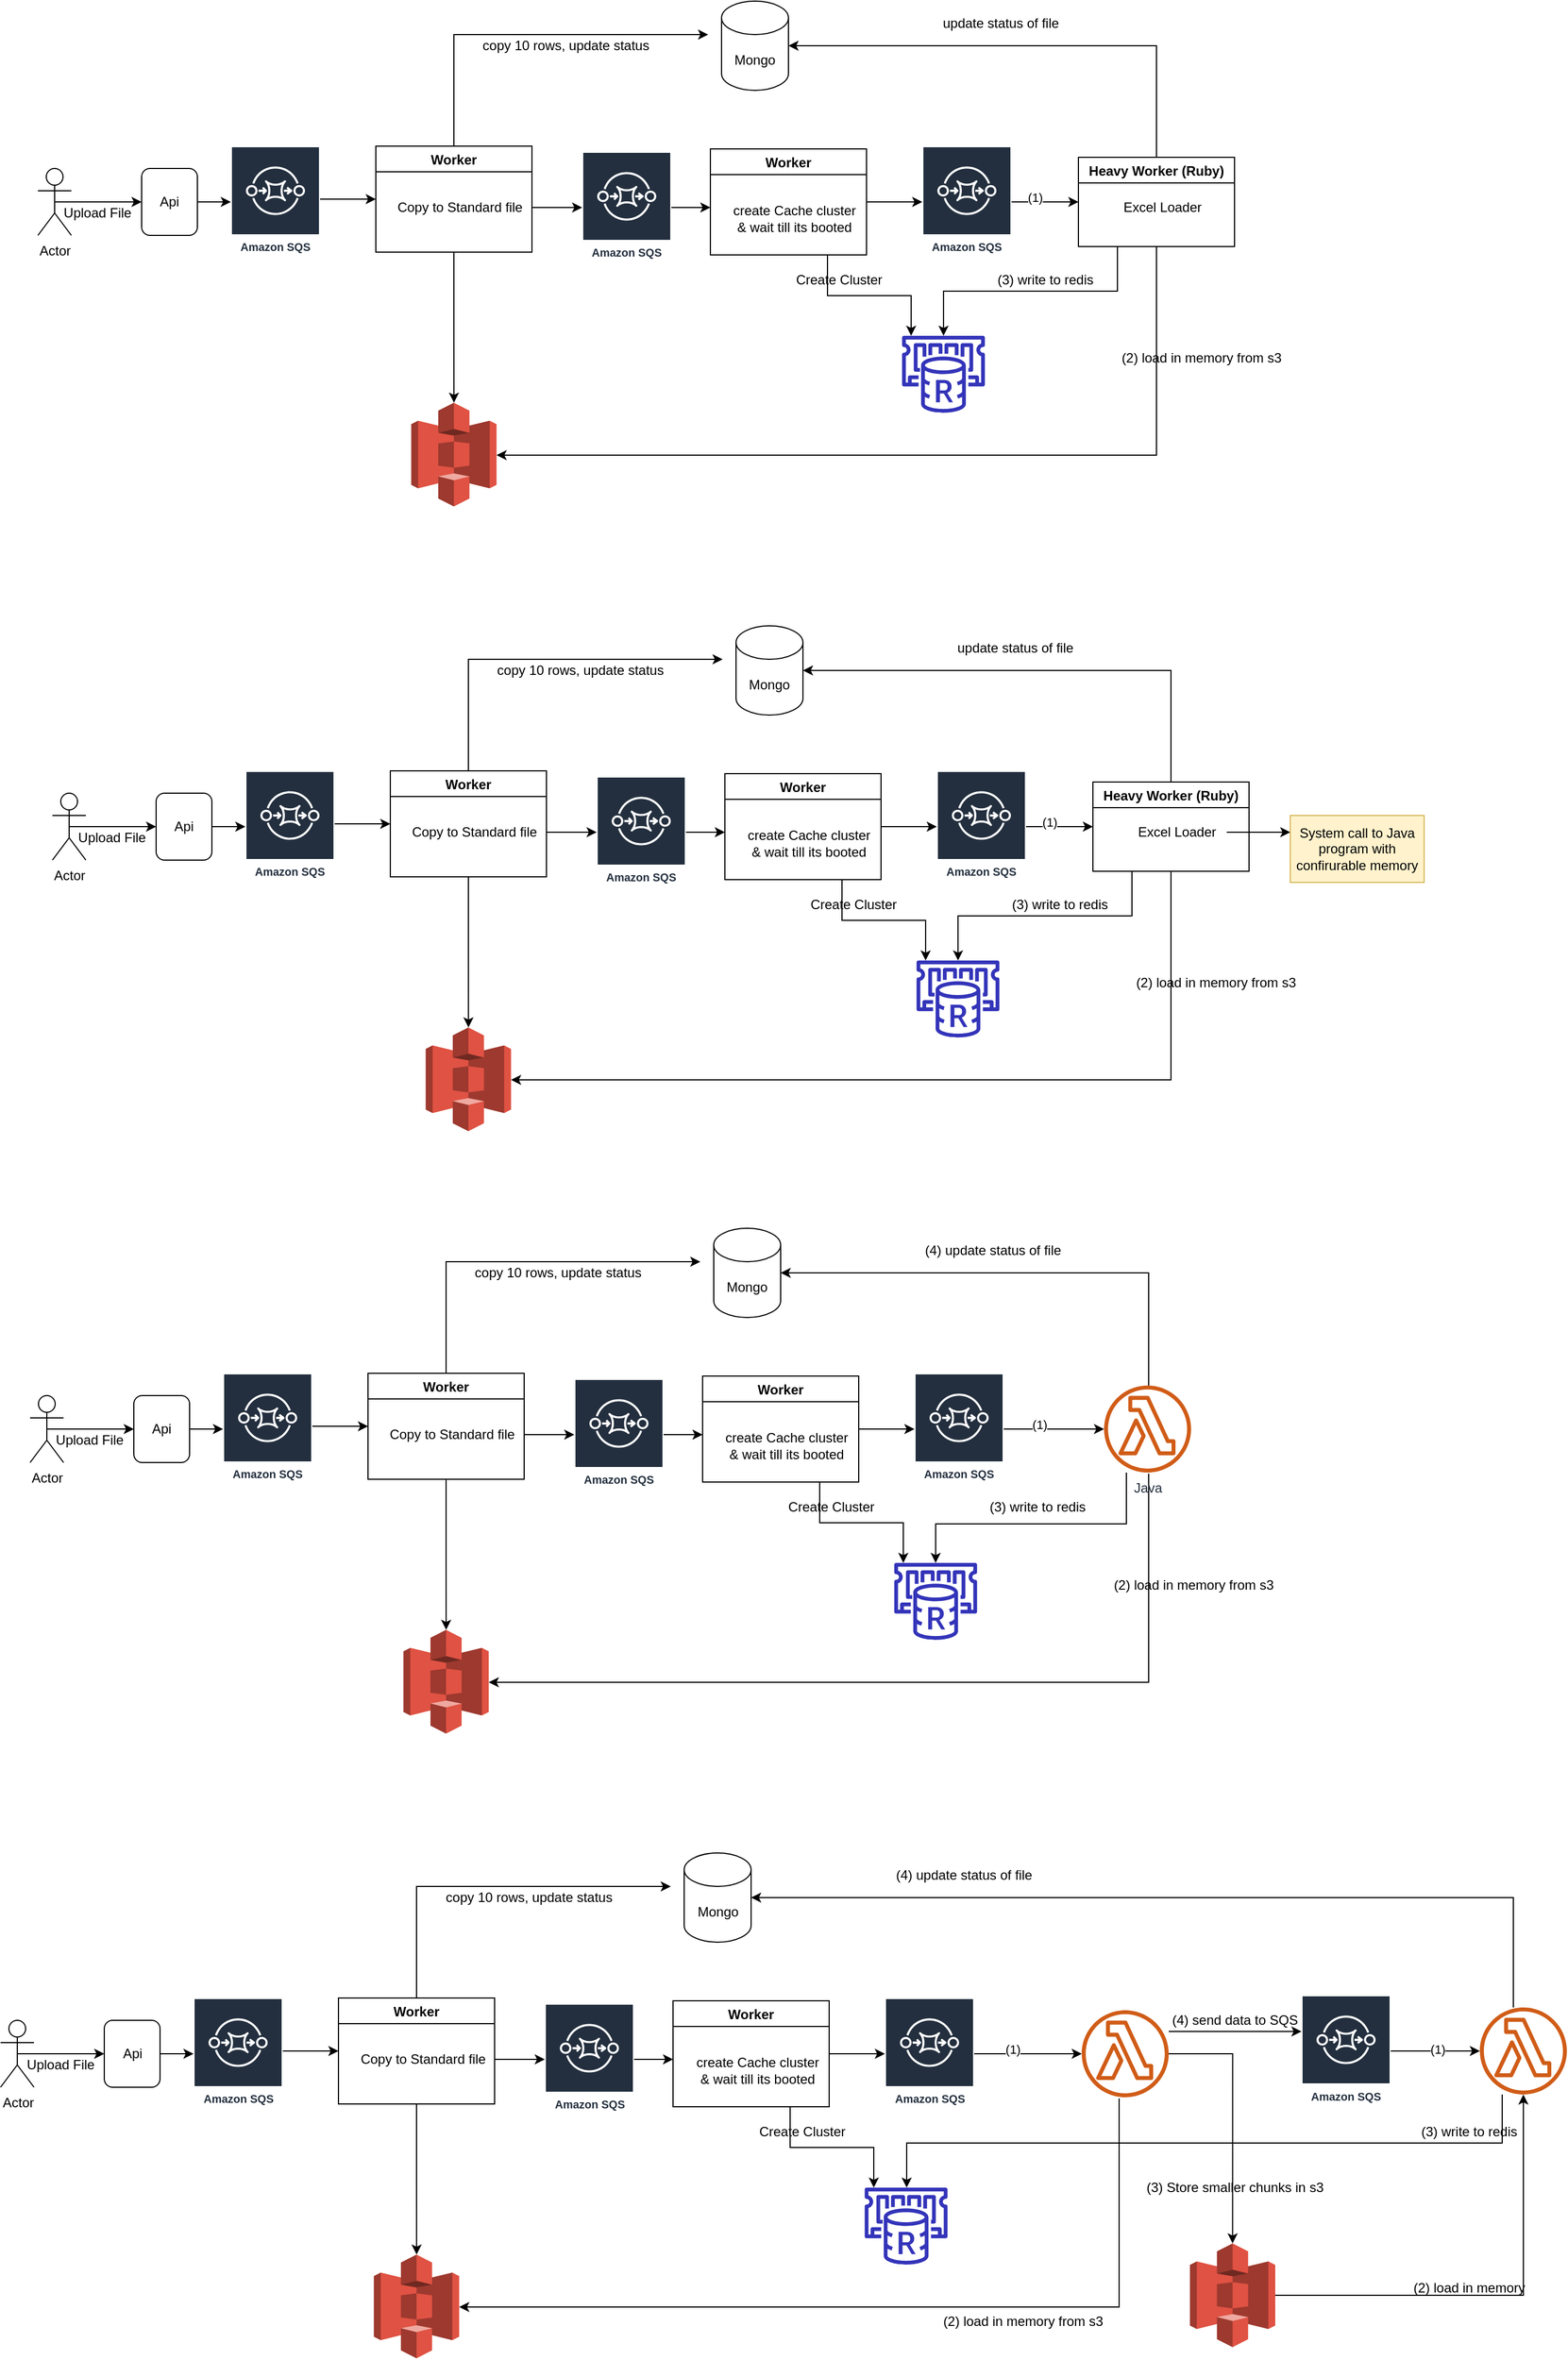 <mxfile version="14.6.11" type="github">
  <diagram id="wS8bfyHIp2vhWJzuONmS" name="Page-1">
    <mxGraphModel dx="1134" dy="176" grid="0" gridSize="10" guides="1" tooltips="1" connect="1" arrows="1" fold="1" page="0" pageScale="1" pageWidth="827" pageHeight="1169" math="0" shadow="0">
      <root>
        <mxCell id="0" />
        <mxCell id="1" parent="0" />
        <mxCell id="hsxcJT8kGqhv8yepH4sB-26" style="edgeStyle=orthogonalEdgeStyle;rounded=0;orthogonalLoop=1;jettySize=auto;html=1;entryX=0;entryY=0.5;entryDx=0;entryDy=0;" edge="1" parent="1" source="hsxcJT8kGqhv8yepH4sB-2" target="hsxcJT8kGqhv8yepH4sB-21">
          <mxGeometry relative="1" as="geometry" />
        </mxCell>
        <mxCell id="hsxcJT8kGqhv8yepH4sB-33" value="(1)" style="edgeLabel;html=1;align=center;verticalAlign=middle;resizable=0;points=[];" vertex="1" connectable="0" parent="hsxcJT8kGqhv8yepH4sB-26">
          <mxGeometry x="-0.3" y="4" relative="1" as="geometry">
            <mxPoint as="offset" />
          </mxGeometry>
        </mxCell>
        <mxCell id="hsxcJT8kGqhv8yepH4sB-2" value="Amazon SQS" style="outlineConnect=0;fontColor=#232F3E;gradientColor=none;strokeColor=#ffffff;fillColor=#232F3E;dashed=0;verticalLabelPosition=middle;verticalAlign=bottom;align=center;html=1;whiteSpace=wrap;fontSize=10;fontStyle=1;spacing=3;shape=mxgraph.aws4.productIcon;prIcon=mxgraph.aws4.sqs;" vertex="1" parent="1">
          <mxGeometry x="380" y="130" width="80" height="100" as="geometry" />
        </mxCell>
        <mxCell id="hsxcJT8kGqhv8yepH4sB-3" value="" style="outlineConnect=0;dashed=0;verticalLabelPosition=bottom;verticalAlign=top;align=center;html=1;shape=mxgraph.aws3.s3;fillColor=#E05243;gradientColor=none;" vertex="1" parent="1">
          <mxGeometry x="-78.25" y="360" width="76.5" height="93" as="geometry" />
        </mxCell>
        <mxCell id="hsxcJT8kGqhv8yepH4sB-52" style="edgeStyle=orthogonalEdgeStyle;rounded=0;orthogonalLoop=1;jettySize=auto;html=1;entryX=0;entryY=0.5;entryDx=0;entryDy=0;" edge="1" parent="1" source="hsxcJT8kGqhv8yepH4sB-5" target="hsxcJT8kGqhv8yepH4sB-39">
          <mxGeometry relative="1" as="geometry">
            <Array as="points">
              <mxPoint x="-135" y="178" />
            </Array>
          </mxGeometry>
        </mxCell>
        <mxCell id="hsxcJT8kGqhv8yepH4sB-5" value="Amazon SQS" style="outlineConnect=0;fontColor=#232F3E;gradientColor=none;strokeColor=#ffffff;fillColor=#232F3E;dashed=0;verticalLabelPosition=middle;verticalAlign=bottom;align=center;html=1;whiteSpace=wrap;fontSize=10;fontStyle=1;spacing=3;shape=mxgraph.aws4.productIcon;prIcon=mxgraph.aws4.sqs;" vertex="1" parent="1">
          <mxGeometry x="-240" y="130" width="80" height="100" as="geometry" />
        </mxCell>
        <mxCell id="hsxcJT8kGqhv8yepH4sB-11" style="edgeStyle=orthogonalEdgeStyle;rounded=0;orthogonalLoop=1;jettySize=auto;html=1;exitX=0.5;exitY=1;exitDx=0;exitDy=0;" edge="1" parent="1" source="hsxcJT8kGqhv8yepH4sB-39" target="hsxcJT8kGqhv8yepH4sB-3">
          <mxGeometry relative="1" as="geometry" />
        </mxCell>
        <mxCell id="hsxcJT8kGqhv8yepH4sB-20" style="edgeStyle=orthogonalEdgeStyle;rounded=0;orthogonalLoop=1;jettySize=auto;html=1;" edge="1" parent="1" source="hsxcJT8kGqhv8yepH4sB-7" target="hsxcJT8kGqhv8yepH4sB-2">
          <mxGeometry relative="1" as="geometry">
            <mxPoint x="370" y="180" as="targetPoint" />
          </mxGeometry>
        </mxCell>
        <mxCell id="hsxcJT8kGqhv8yepH4sB-25" style="edgeStyle=orthogonalEdgeStyle;rounded=0;orthogonalLoop=1;jettySize=auto;html=1;exitX=0.75;exitY=1;exitDx=0;exitDy=0;" edge="1" parent="1" source="hsxcJT8kGqhv8yepH4sB-7" target="hsxcJT8kGqhv8yepH4sB-24">
          <mxGeometry relative="1" as="geometry">
            <Array as="points">
              <mxPoint x="295" y="264" />
              <mxPoint x="370" y="264" />
            </Array>
          </mxGeometry>
        </mxCell>
        <mxCell id="hsxcJT8kGqhv8yepH4sB-7" value="Worker" style="swimlane;" vertex="1" parent="1">
          <mxGeometry x="190" y="132.5" width="140" height="95" as="geometry" />
        </mxCell>
        <mxCell id="hsxcJT8kGqhv8yepH4sB-12" value="create Cache cluster &lt;br&gt;&amp;amp; wait till its booted" style="text;html=1;align=center;verticalAlign=middle;resizable=0;points=[];autosize=1;strokeColor=none;" vertex="1" parent="hsxcJT8kGqhv8yepH4sB-7">
          <mxGeometry x="10" y="47.5" width="130" height="30" as="geometry" />
        </mxCell>
        <mxCell id="hsxcJT8kGqhv8yepH4sB-17" style="edgeStyle=orthogonalEdgeStyle;rounded=0;orthogonalLoop=1;jettySize=auto;html=1;exitX=0.5;exitY=0.5;exitDx=0;exitDy=0;exitPerimeter=0;" edge="1" parent="1" source="hsxcJT8kGqhv8yepH4sB-8" target="hsxcJT8kGqhv8yepH4sB-14">
          <mxGeometry relative="1" as="geometry" />
        </mxCell>
        <mxCell id="hsxcJT8kGqhv8yepH4sB-8" value="Actor" style="shape=umlActor;verticalLabelPosition=bottom;verticalAlign=top;html=1;outlineConnect=0;" vertex="1" parent="1">
          <mxGeometry x="-413" y="150" width="30" height="60" as="geometry" />
        </mxCell>
        <mxCell id="hsxcJT8kGqhv8yepH4sB-10" value="Upload File" style="text;html=1;align=center;verticalAlign=middle;resizable=0;points=[];autosize=1;strokeColor=none;" vertex="1" parent="1">
          <mxGeometry x="-400" y="180" width="80" height="20" as="geometry" />
        </mxCell>
        <mxCell id="hsxcJT8kGqhv8yepH4sB-18" style="edgeStyle=orthogonalEdgeStyle;rounded=0;orthogonalLoop=1;jettySize=auto;html=1;" edge="1" parent="1" source="hsxcJT8kGqhv8yepH4sB-14" target="hsxcJT8kGqhv8yepH4sB-5">
          <mxGeometry relative="1" as="geometry" />
        </mxCell>
        <mxCell id="hsxcJT8kGqhv8yepH4sB-14" value="Api" style="rounded=1;whiteSpace=wrap;html=1;" vertex="1" parent="1">
          <mxGeometry x="-320" y="150" width="50" height="60" as="geometry" />
        </mxCell>
        <mxCell id="hsxcJT8kGqhv8yepH4sB-31" style="edgeStyle=orthogonalEdgeStyle;rounded=0;orthogonalLoop=1;jettySize=auto;html=1;" edge="1" parent="1" source="hsxcJT8kGqhv8yepH4sB-21" target="hsxcJT8kGqhv8yepH4sB-3">
          <mxGeometry relative="1" as="geometry">
            <Array as="points">
              <mxPoint x="590" y="407" />
            </Array>
          </mxGeometry>
        </mxCell>
        <mxCell id="hsxcJT8kGqhv8yepH4sB-58" style="edgeStyle=orthogonalEdgeStyle;rounded=0;orthogonalLoop=1;jettySize=auto;html=1;entryX=1;entryY=0.5;entryDx=0;entryDy=0;entryPerimeter=0;" edge="1" parent="1" source="hsxcJT8kGqhv8yepH4sB-21" target="hsxcJT8kGqhv8yepH4sB-56">
          <mxGeometry relative="1" as="geometry">
            <Array as="points">
              <mxPoint x="590" y="40" />
            </Array>
          </mxGeometry>
        </mxCell>
        <mxCell id="hsxcJT8kGqhv8yepH4sB-129" style="edgeStyle=orthogonalEdgeStyle;rounded=0;orthogonalLoop=1;jettySize=auto;html=1;exitX=0.25;exitY=1;exitDx=0;exitDy=0;" edge="1" parent="1" source="hsxcJT8kGqhv8yepH4sB-21" target="hsxcJT8kGqhv8yepH4sB-24">
          <mxGeometry relative="1" as="geometry" />
        </mxCell>
        <mxCell id="hsxcJT8kGqhv8yepH4sB-21" value="Heavy Worker (Ruby)" style="swimlane;" vertex="1" parent="1">
          <mxGeometry x="520" y="140" width="140" height="80" as="geometry" />
        </mxCell>
        <mxCell id="hsxcJT8kGqhv8yepH4sB-22" value="Excel Loader" style="text;html=1;align=center;verticalAlign=middle;resizable=0;points=[];autosize=1;strokeColor=none;" vertex="1" parent="hsxcJT8kGqhv8yepH4sB-21">
          <mxGeometry x="30" y="35" width="90" height="20" as="geometry" />
        </mxCell>
        <mxCell id="hsxcJT8kGqhv8yepH4sB-24" value="" style="outlineConnect=0;fontColor=#232F3E;gradientColor=none;fillColor=#3334B9;strokeColor=none;dashed=0;verticalLabelPosition=bottom;verticalAlign=top;align=center;html=1;fontSize=12;fontStyle=0;aspect=fixed;pointerEvents=1;shape=mxgraph.aws4.elasticache_for_redis;" vertex="1" parent="1">
          <mxGeometry x="360" y="300" width="78" height="69" as="geometry" />
        </mxCell>
        <mxCell id="hsxcJT8kGqhv8yepH4sB-32" value="(2) load in memory from s3" style="text;html=1;align=center;verticalAlign=middle;resizable=0;points=[];autosize=1;strokeColor=none;" vertex="1" parent="1">
          <mxGeometry x="550" y="310" width="160" height="20" as="geometry" />
        </mxCell>
        <mxCell id="hsxcJT8kGqhv8yepH4sB-34" value="(3) write to redis" style="text;html=1;align=center;verticalAlign=middle;resizable=0;points=[];autosize=1;strokeColor=none;" vertex="1" parent="1">
          <mxGeometry x="440" y="240" width="100" height="20" as="geometry" />
        </mxCell>
        <mxCell id="hsxcJT8kGqhv8yepH4sB-46" style="edgeStyle=orthogonalEdgeStyle;rounded=0;orthogonalLoop=1;jettySize=auto;html=1;entryX=-0.029;entryY=0.5;entryDx=0;entryDy=0;entryPerimeter=0;" edge="1" parent="1" source="hsxcJT8kGqhv8yepH4sB-39">
          <mxGeometry relative="1" as="geometry">
            <mxPoint x="187.97" y="30" as="targetPoint" />
            <Array as="points">
              <mxPoint x="-40" y="30" />
            </Array>
          </mxGeometry>
        </mxCell>
        <mxCell id="hsxcJT8kGqhv8yepH4sB-39" value="Worker" style="swimlane;" vertex="1" parent="1">
          <mxGeometry x="-110" y="130" width="140" height="95" as="geometry" />
        </mxCell>
        <mxCell id="hsxcJT8kGqhv8yepH4sB-40" value="Copy to Standard file&lt;br&gt;" style="text;html=1;align=center;verticalAlign=middle;resizable=0;points=[];autosize=1;strokeColor=none;" vertex="1" parent="hsxcJT8kGqhv8yepH4sB-39">
          <mxGeometry x="10" y="45" width="130" height="20" as="geometry" />
        </mxCell>
        <mxCell id="hsxcJT8kGqhv8yepH4sB-42" value="Create Cluster" style="text;html=1;align=center;verticalAlign=middle;resizable=0;points=[];autosize=1;strokeColor=none;" vertex="1" parent="1">
          <mxGeometry x="260" y="240" width="90" height="20" as="geometry" />
        </mxCell>
        <mxCell id="hsxcJT8kGqhv8yepH4sB-55" style="edgeStyle=orthogonalEdgeStyle;rounded=0;orthogonalLoop=1;jettySize=auto;html=1;" edge="1" parent="1" source="hsxcJT8kGqhv8yepH4sB-43">
          <mxGeometry relative="1" as="geometry">
            <mxPoint x="190" y="185" as="targetPoint" />
          </mxGeometry>
        </mxCell>
        <mxCell id="hsxcJT8kGqhv8yepH4sB-43" value="Amazon SQS" style="outlineConnect=0;fontColor=#232F3E;gradientColor=none;strokeColor=#ffffff;fillColor=#232F3E;dashed=0;verticalLabelPosition=middle;verticalAlign=bottom;align=center;html=1;whiteSpace=wrap;fontSize=10;fontStyle=1;spacing=3;shape=mxgraph.aws4.productIcon;prIcon=mxgraph.aws4.sqs;" vertex="1" parent="1">
          <mxGeometry x="75" y="135" width="80" height="100" as="geometry" />
        </mxCell>
        <mxCell id="hsxcJT8kGqhv8yepH4sB-53" style="edgeStyle=orthogonalEdgeStyle;rounded=0;orthogonalLoop=1;jettySize=auto;html=1;" edge="1" parent="1" source="hsxcJT8kGqhv8yepH4sB-40" target="hsxcJT8kGqhv8yepH4sB-43">
          <mxGeometry relative="1" as="geometry" />
        </mxCell>
        <mxCell id="hsxcJT8kGqhv8yepH4sB-56" value="Mongo" style="shape=cylinder3;whiteSpace=wrap;html=1;boundedLbl=1;backgroundOutline=1;size=15;" vertex="1" parent="1">
          <mxGeometry x="200" width="60" height="80" as="geometry" />
        </mxCell>
        <mxCell id="hsxcJT8kGqhv8yepH4sB-57" value="copy 10 rows, update status" style="text;html=1;align=center;verticalAlign=middle;resizable=0;points=[];autosize=1;strokeColor=none;" vertex="1" parent="1">
          <mxGeometry x="-20" y="30" width="160" height="20" as="geometry" />
        </mxCell>
        <mxCell id="hsxcJT8kGqhv8yepH4sB-59" value="update status of file" style="text;html=1;align=center;verticalAlign=middle;resizable=0;points=[];autosize=1;strokeColor=none;" vertex="1" parent="1">
          <mxGeometry x="390" y="10" width="120" height="20" as="geometry" />
        </mxCell>
        <mxCell id="hsxcJT8kGqhv8yepH4sB-171" style="edgeStyle=orthogonalEdgeStyle;rounded=0;orthogonalLoop=1;jettySize=auto;html=1;" edge="1" parent="1" source="hsxcJT8kGqhv8yepH4sB-173" target="hsxcJT8kGqhv8yepH4sB-203">
          <mxGeometry relative="1" as="geometry">
            <mxPoint x="545" y="1280" as="targetPoint" />
          </mxGeometry>
        </mxCell>
        <mxCell id="hsxcJT8kGqhv8yepH4sB-172" value="(1)" style="edgeLabel;html=1;align=center;verticalAlign=middle;resizable=0;points=[];" vertex="1" connectable="0" parent="hsxcJT8kGqhv8yepH4sB-171">
          <mxGeometry x="-0.3" y="4" relative="1" as="geometry">
            <mxPoint as="offset" />
          </mxGeometry>
        </mxCell>
        <mxCell id="hsxcJT8kGqhv8yepH4sB-173" value="Amazon SQS" style="outlineConnect=0;fontColor=#232F3E;gradientColor=none;strokeColor=#ffffff;fillColor=#232F3E;dashed=0;verticalLabelPosition=middle;verticalAlign=bottom;align=center;html=1;whiteSpace=wrap;fontSize=10;fontStyle=1;spacing=3;shape=mxgraph.aws4.productIcon;prIcon=mxgraph.aws4.sqs;" vertex="1" parent="1">
          <mxGeometry x="373" y="1230" width="80" height="100" as="geometry" />
        </mxCell>
        <mxCell id="hsxcJT8kGqhv8yepH4sB-174" value="" style="outlineConnect=0;dashed=0;verticalLabelPosition=bottom;verticalAlign=top;align=center;html=1;shape=mxgraph.aws3.s3;fillColor=#E05243;gradientColor=none;" vertex="1" parent="1">
          <mxGeometry x="-85.25" y="1460" width="76.5" height="93" as="geometry" />
        </mxCell>
        <mxCell id="hsxcJT8kGqhv8yepH4sB-175" style="edgeStyle=orthogonalEdgeStyle;rounded=0;orthogonalLoop=1;jettySize=auto;html=1;entryX=0;entryY=0.5;entryDx=0;entryDy=0;" edge="1" parent="1" source="hsxcJT8kGqhv8yepH4sB-176" target="hsxcJT8kGqhv8yepH4sB-194">
          <mxGeometry relative="1" as="geometry">
            <Array as="points">
              <mxPoint x="-142" y="1278" />
            </Array>
          </mxGeometry>
        </mxCell>
        <mxCell id="hsxcJT8kGqhv8yepH4sB-176" value="Amazon SQS" style="outlineConnect=0;fontColor=#232F3E;gradientColor=none;strokeColor=#ffffff;fillColor=#232F3E;dashed=0;verticalLabelPosition=middle;verticalAlign=bottom;align=center;html=1;whiteSpace=wrap;fontSize=10;fontStyle=1;spacing=3;shape=mxgraph.aws4.productIcon;prIcon=mxgraph.aws4.sqs;" vertex="1" parent="1">
          <mxGeometry x="-247" y="1230" width="80" height="100" as="geometry" />
        </mxCell>
        <mxCell id="hsxcJT8kGqhv8yepH4sB-177" style="edgeStyle=orthogonalEdgeStyle;rounded=0;orthogonalLoop=1;jettySize=auto;html=1;exitX=0.5;exitY=1;exitDx=0;exitDy=0;" edge="1" parent="1" source="hsxcJT8kGqhv8yepH4sB-194" target="hsxcJT8kGqhv8yepH4sB-174">
          <mxGeometry relative="1" as="geometry" />
        </mxCell>
        <mxCell id="hsxcJT8kGqhv8yepH4sB-178" style="edgeStyle=orthogonalEdgeStyle;rounded=0;orthogonalLoop=1;jettySize=auto;html=1;" edge="1" parent="1" source="hsxcJT8kGqhv8yepH4sB-180" target="hsxcJT8kGqhv8yepH4sB-173">
          <mxGeometry relative="1" as="geometry">
            <mxPoint x="363" y="1280" as="targetPoint" />
          </mxGeometry>
        </mxCell>
        <mxCell id="hsxcJT8kGqhv8yepH4sB-179" style="edgeStyle=orthogonalEdgeStyle;rounded=0;orthogonalLoop=1;jettySize=auto;html=1;exitX=0.75;exitY=1;exitDx=0;exitDy=0;" edge="1" parent="1" source="hsxcJT8kGqhv8yepH4sB-180" target="hsxcJT8kGqhv8yepH4sB-190">
          <mxGeometry relative="1" as="geometry">
            <Array as="points">
              <mxPoint x="288" y="1364" />
              <mxPoint x="363" y="1364" />
            </Array>
          </mxGeometry>
        </mxCell>
        <mxCell id="hsxcJT8kGqhv8yepH4sB-180" value="Worker" style="swimlane;" vertex="1" parent="1">
          <mxGeometry x="183" y="1232.5" width="140" height="95" as="geometry" />
        </mxCell>
        <mxCell id="hsxcJT8kGqhv8yepH4sB-181" value="create Cache cluster &lt;br&gt;&amp;amp; wait till its booted" style="text;html=1;align=center;verticalAlign=middle;resizable=0;points=[];autosize=1;strokeColor=none;" vertex="1" parent="hsxcJT8kGqhv8yepH4sB-180">
          <mxGeometry x="10" y="47.5" width="130" height="30" as="geometry" />
        </mxCell>
        <mxCell id="hsxcJT8kGqhv8yepH4sB-182" style="edgeStyle=orthogonalEdgeStyle;rounded=0;orthogonalLoop=1;jettySize=auto;html=1;exitX=0.5;exitY=0.5;exitDx=0;exitDy=0;exitPerimeter=0;" edge="1" parent="1" source="hsxcJT8kGqhv8yepH4sB-183" target="hsxcJT8kGqhv8yepH4sB-186">
          <mxGeometry relative="1" as="geometry" />
        </mxCell>
        <mxCell id="hsxcJT8kGqhv8yepH4sB-183" value="Actor" style="shape=umlActor;verticalLabelPosition=bottom;verticalAlign=top;html=1;outlineConnect=0;" vertex="1" parent="1">
          <mxGeometry x="-420" y="1250" width="30" height="60" as="geometry" />
        </mxCell>
        <mxCell id="hsxcJT8kGqhv8yepH4sB-184" value="Upload File" style="text;html=1;align=center;verticalAlign=middle;resizable=0;points=[];autosize=1;strokeColor=none;" vertex="1" parent="1">
          <mxGeometry x="-407" y="1280" width="80" height="20" as="geometry" />
        </mxCell>
        <mxCell id="hsxcJT8kGqhv8yepH4sB-185" style="edgeStyle=orthogonalEdgeStyle;rounded=0;orthogonalLoop=1;jettySize=auto;html=1;" edge="1" parent="1" source="hsxcJT8kGqhv8yepH4sB-186" target="hsxcJT8kGqhv8yepH4sB-176">
          <mxGeometry relative="1" as="geometry" />
        </mxCell>
        <mxCell id="hsxcJT8kGqhv8yepH4sB-186" value="Api" style="rounded=1;whiteSpace=wrap;html=1;" vertex="1" parent="1">
          <mxGeometry x="-327" y="1250" width="50" height="60" as="geometry" />
        </mxCell>
        <mxCell id="hsxcJT8kGqhv8yepH4sB-187" style="edgeStyle=orthogonalEdgeStyle;rounded=0;orthogonalLoop=1;jettySize=auto;html=1;" edge="1" parent="1" target="hsxcJT8kGqhv8yepH4sB-174">
          <mxGeometry relative="1" as="geometry">
            <Array as="points">
              <mxPoint x="583" y="1507" />
            </Array>
            <mxPoint x="583" y="1320" as="sourcePoint" />
          </mxGeometry>
        </mxCell>
        <mxCell id="hsxcJT8kGqhv8yepH4sB-188" style="edgeStyle=orthogonalEdgeStyle;rounded=0;orthogonalLoop=1;jettySize=auto;html=1;entryX=1;entryY=0.5;entryDx=0;entryDy=0;entryPerimeter=0;" edge="1" parent="1" source="hsxcJT8kGqhv8yepH4sB-203" target="hsxcJT8kGqhv8yepH4sB-200">
          <mxGeometry relative="1" as="geometry">
            <Array as="points">
              <mxPoint x="583" y="1140" />
            </Array>
            <mxPoint x="593" y="1205" as="sourcePoint" />
          </mxGeometry>
        </mxCell>
        <mxCell id="hsxcJT8kGqhv8yepH4sB-189" style="edgeStyle=orthogonalEdgeStyle;rounded=0;orthogonalLoop=1;jettySize=auto;html=1;" edge="1" parent="1" source="hsxcJT8kGqhv8yepH4sB-203" target="hsxcJT8kGqhv8yepH4sB-190">
          <mxGeometry relative="1" as="geometry">
            <mxPoint x="548" y="1320" as="sourcePoint" />
            <Array as="points">
              <mxPoint x="563" y="1365" />
              <mxPoint x="392" y="1365" />
            </Array>
          </mxGeometry>
        </mxCell>
        <mxCell id="hsxcJT8kGqhv8yepH4sB-190" value="" style="outlineConnect=0;fontColor=#232F3E;gradientColor=none;fillColor=#3334B9;strokeColor=none;dashed=0;verticalLabelPosition=bottom;verticalAlign=top;align=center;html=1;fontSize=12;fontStyle=0;aspect=fixed;pointerEvents=1;shape=mxgraph.aws4.elasticache_for_redis;" vertex="1" parent="1">
          <mxGeometry x="353" y="1400" width="78" height="69" as="geometry" />
        </mxCell>
        <mxCell id="hsxcJT8kGqhv8yepH4sB-191" value="(2) load in memory from s3" style="text;html=1;align=center;verticalAlign=middle;resizable=0;points=[];autosize=1;strokeColor=none;" vertex="1" parent="1">
          <mxGeometry x="543" y="1410" width="160" height="20" as="geometry" />
        </mxCell>
        <mxCell id="hsxcJT8kGqhv8yepH4sB-192" value="(3) write to redis" style="text;html=1;align=center;verticalAlign=middle;resizable=0;points=[];autosize=1;strokeColor=none;" vertex="1" parent="1">
          <mxGeometry x="433" y="1340" width="100" height="20" as="geometry" />
        </mxCell>
        <mxCell id="hsxcJT8kGqhv8yepH4sB-193" style="edgeStyle=orthogonalEdgeStyle;rounded=0;orthogonalLoop=1;jettySize=auto;html=1;entryX=-0.029;entryY=0.5;entryDx=0;entryDy=0;entryPerimeter=0;" edge="1" parent="1" source="hsxcJT8kGqhv8yepH4sB-194">
          <mxGeometry relative="1" as="geometry">
            <mxPoint x="180.97" y="1130" as="targetPoint" />
            <Array as="points">
              <mxPoint x="-47" y="1130" />
            </Array>
          </mxGeometry>
        </mxCell>
        <mxCell id="hsxcJT8kGqhv8yepH4sB-194" value="Worker" style="swimlane;" vertex="1" parent="1">
          <mxGeometry x="-117" y="1230" width="140" height="95" as="geometry" />
        </mxCell>
        <mxCell id="hsxcJT8kGqhv8yepH4sB-195" value="Copy to Standard file&lt;br&gt;" style="text;html=1;align=center;verticalAlign=middle;resizable=0;points=[];autosize=1;strokeColor=none;" vertex="1" parent="hsxcJT8kGqhv8yepH4sB-194">
          <mxGeometry x="10" y="45" width="130" height="20" as="geometry" />
        </mxCell>
        <mxCell id="hsxcJT8kGqhv8yepH4sB-196" value="Create Cluster" style="text;html=1;align=center;verticalAlign=middle;resizable=0;points=[];autosize=1;strokeColor=none;" vertex="1" parent="1">
          <mxGeometry x="253" y="1340" width="90" height="20" as="geometry" />
        </mxCell>
        <mxCell id="hsxcJT8kGqhv8yepH4sB-197" style="edgeStyle=orthogonalEdgeStyle;rounded=0;orthogonalLoop=1;jettySize=auto;html=1;" edge="1" parent="1" source="hsxcJT8kGqhv8yepH4sB-198">
          <mxGeometry relative="1" as="geometry">
            <mxPoint x="183" y="1285" as="targetPoint" />
          </mxGeometry>
        </mxCell>
        <mxCell id="hsxcJT8kGqhv8yepH4sB-198" value="Amazon SQS" style="outlineConnect=0;fontColor=#232F3E;gradientColor=none;strokeColor=#ffffff;fillColor=#232F3E;dashed=0;verticalLabelPosition=middle;verticalAlign=bottom;align=center;html=1;whiteSpace=wrap;fontSize=10;fontStyle=1;spacing=3;shape=mxgraph.aws4.productIcon;prIcon=mxgraph.aws4.sqs;" vertex="1" parent="1">
          <mxGeometry x="68" y="1235" width="80" height="100" as="geometry" />
        </mxCell>
        <mxCell id="hsxcJT8kGqhv8yepH4sB-199" style="edgeStyle=orthogonalEdgeStyle;rounded=0;orthogonalLoop=1;jettySize=auto;html=1;" edge="1" parent="1" source="hsxcJT8kGqhv8yepH4sB-195" target="hsxcJT8kGqhv8yepH4sB-198">
          <mxGeometry relative="1" as="geometry" />
        </mxCell>
        <mxCell id="hsxcJT8kGqhv8yepH4sB-200" value="Mongo" style="shape=cylinder3;whiteSpace=wrap;html=1;boundedLbl=1;backgroundOutline=1;size=15;" vertex="1" parent="1">
          <mxGeometry x="193" y="1100" width="60" height="80" as="geometry" />
        </mxCell>
        <mxCell id="hsxcJT8kGqhv8yepH4sB-201" value="copy 10 rows, update status" style="text;html=1;align=center;verticalAlign=middle;resizable=0;points=[];autosize=1;strokeColor=none;" vertex="1" parent="1">
          <mxGeometry x="-27" y="1130" width="160" height="20" as="geometry" />
        </mxCell>
        <mxCell id="hsxcJT8kGqhv8yepH4sB-202" value="(4) update status of file" style="text;html=1;align=center;verticalAlign=middle;resizable=0;points=[];autosize=1;strokeColor=none;" vertex="1" parent="1">
          <mxGeometry x="373" y="1110" width="140" height="20" as="geometry" />
        </mxCell>
        <mxCell id="hsxcJT8kGqhv8yepH4sB-203" value="Java" style="outlineConnect=0;fontColor=#232F3E;gradientColor=none;fillColor=#D05C17;strokeColor=none;dashed=0;verticalLabelPosition=bottom;verticalAlign=top;align=center;html=1;fontSize=12;fontStyle=0;aspect=fixed;pointerEvents=1;shape=mxgraph.aws4.lambda_function;" vertex="1" parent="1">
          <mxGeometry x="543" y="1241" width="78" height="78" as="geometry" />
        </mxCell>
        <mxCell id="hsxcJT8kGqhv8yepH4sB-204" style="edgeStyle=orthogonalEdgeStyle;rounded=0;orthogonalLoop=1;jettySize=auto;html=1;entryX=0;entryY=0.5;entryDx=0;entryDy=0;" edge="1" parent="1" source="hsxcJT8kGqhv8yepH4sB-206" target="hsxcJT8kGqhv8yepH4sB-223">
          <mxGeometry relative="1" as="geometry" />
        </mxCell>
        <mxCell id="hsxcJT8kGqhv8yepH4sB-205" value="(1)" style="edgeLabel;html=1;align=center;verticalAlign=middle;resizable=0;points=[];" vertex="1" connectable="0" parent="hsxcJT8kGqhv8yepH4sB-204">
          <mxGeometry x="-0.3" y="4" relative="1" as="geometry">
            <mxPoint as="offset" />
          </mxGeometry>
        </mxCell>
        <mxCell id="hsxcJT8kGqhv8yepH4sB-206" value="Amazon SQS" style="outlineConnect=0;fontColor=#232F3E;gradientColor=none;strokeColor=#ffffff;fillColor=#232F3E;dashed=0;verticalLabelPosition=middle;verticalAlign=bottom;align=center;html=1;whiteSpace=wrap;fontSize=10;fontStyle=1;spacing=3;shape=mxgraph.aws4.productIcon;prIcon=mxgraph.aws4.sqs;" vertex="1" parent="1">
          <mxGeometry x="393" y="690" width="80" height="100" as="geometry" />
        </mxCell>
        <mxCell id="hsxcJT8kGqhv8yepH4sB-207" value="" style="outlineConnect=0;dashed=0;verticalLabelPosition=bottom;verticalAlign=top;align=center;html=1;shape=mxgraph.aws3.s3;fillColor=#E05243;gradientColor=none;" vertex="1" parent="1">
          <mxGeometry x="-65.25" y="920" width="76.5" height="93" as="geometry" />
        </mxCell>
        <mxCell id="hsxcJT8kGqhv8yepH4sB-208" style="edgeStyle=orthogonalEdgeStyle;rounded=0;orthogonalLoop=1;jettySize=auto;html=1;entryX=0;entryY=0.5;entryDx=0;entryDy=0;" edge="1" parent="1" source="hsxcJT8kGqhv8yepH4sB-209" target="hsxcJT8kGqhv8yepH4sB-229">
          <mxGeometry relative="1" as="geometry">
            <Array as="points">
              <mxPoint x="-122" y="738" />
            </Array>
          </mxGeometry>
        </mxCell>
        <mxCell id="hsxcJT8kGqhv8yepH4sB-209" value="Amazon SQS" style="outlineConnect=0;fontColor=#232F3E;gradientColor=none;strokeColor=#ffffff;fillColor=#232F3E;dashed=0;verticalLabelPosition=middle;verticalAlign=bottom;align=center;html=1;whiteSpace=wrap;fontSize=10;fontStyle=1;spacing=3;shape=mxgraph.aws4.productIcon;prIcon=mxgraph.aws4.sqs;" vertex="1" parent="1">
          <mxGeometry x="-227" y="690" width="80" height="100" as="geometry" />
        </mxCell>
        <mxCell id="hsxcJT8kGqhv8yepH4sB-210" style="edgeStyle=orthogonalEdgeStyle;rounded=0;orthogonalLoop=1;jettySize=auto;html=1;exitX=0.5;exitY=1;exitDx=0;exitDy=0;" edge="1" parent="1" source="hsxcJT8kGqhv8yepH4sB-229" target="hsxcJT8kGqhv8yepH4sB-207">
          <mxGeometry relative="1" as="geometry" />
        </mxCell>
        <mxCell id="hsxcJT8kGqhv8yepH4sB-211" style="edgeStyle=orthogonalEdgeStyle;rounded=0;orthogonalLoop=1;jettySize=auto;html=1;" edge="1" parent="1" source="hsxcJT8kGqhv8yepH4sB-213" target="hsxcJT8kGqhv8yepH4sB-206">
          <mxGeometry relative="1" as="geometry">
            <mxPoint x="383" y="740" as="targetPoint" />
          </mxGeometry>
        </mxCell>
        <mxCell id="hsxcJT8kGqhv8yepH4sB-212" style="edgeStyle=orthogonalEdgeStyle;rounded=0;orthogonalLoop=1;jettySize=auto;html=1;exitX=0.75;exitY=1;exitDx=0;exitDy=0;" edge="1" parent="1" source="hsxcJT8kGqhv8yepH4sB-213" target="hsxcJT8kGqhv8yepH4sB-225">
          <mxGeometry relative="1" as="geometry">
            <Array as="points">
              <mxPoint x="308" y="824" />
              <mxPoint x="383" y="824" />
            </Array>
          </mxGeometry>
        </mxCell>
        <mxCell id="hsxcJT8kGqhv8yepH4sB-213" value="Worker" style="swimlane;" vertex="1" parent="1">
          <mxGeometry x="203" y="692.5" width="140" height="95" as="geometry" />
        </mxCell>
        <mxCell id="hsxcJT8kGqhv8yepH4sB-214" value="create Cache cluster &lt;br&gt;&amp;amp; wait till its booted" style="text;html=1;align=center;verticalAlign=middle;resizable=0;points=[];autosize=1;strokeColor=none;" vertex="1" parent="hsxcJT8kGqhv8yepH4sB-213">
          <mxGeometry x="10" y="47.5" width="130" height="30" as="geometry" />
        </mxCell>
        <mxCell id="hsxcJT8kGqhv8yepH4sB-215" style="edgeStyle=orthogonalEdgeStyle;rounded=0;orthogonalLoop=1;jettySize=auto;html=1;exitX=0.5;exitY=0.5;exitDx=0;exitDy=0;exitPerimeter=0;" edge="1" parent="1" source="hsxcJT8kGqhv8yepH4sB-216" target="hsxcJT8kGqhv8yepH4sB-219">
          <mxGeometry relative="1" as="geometry" />
        </mxCell>
        <mxCell id="hsxcJT8kGqhv8yepH4sB-216" value="Actor" style="shape=umlActor;verticalLabelPosition=bottom;verticalAlign=top;html=1;outlineConnect=0;" vertex="1" parent="1">
          <mxGeometry x="-400" y="710" width="30" height="60" as="geometry" />
        </mxCell>
        <mxCell id="hsxcJT8kGqhv8yepH4sB-217" value="Upload File" style="text;html=1;align=center;verticalAlign=middle;resizable=0;points=[];autosize=1;strokeColor=none;" vertex="1" parent="1">
          <mxGeometry x="-387" y="740" width="80" height="20" as="geometry" />
        </mxCell>
        <mxCell id="hsxcJT8kGqhv8yepH4sB-218" style="edgeStyle=orthogonalEdgeStyle;rounded=0;orthogonalLoop=1;jettySize=auto;html=1;" edge="1" parent="1" source="hsxcJT8kGqhv8yepH4sB-219" target="hsxcJT8kGqhv8yepH4sB-209">
          <mxGeometry relative="1" as="geometry" />
        </mxCell>
        <mxCell id="hsxcJT8kGqhv8yepH4sB-219" value="Api" style="rounded=1;whiteSpace=wrap;html=1;" vertex="1" parent="1">
          <mxGeometry x="-307" y="710" width="50" height="60" as="geometry" />
        </mxCell>
        <mxCell id="hsxcJT8kGqhv8yepH4sB-220" style="edgeStyle=orthogonalEdgeStyle;rounded=0;orthogonalLoop=1;jettySize=auto;html=1;" edge="1" parent="1" source="hsxcJT8kGqhv8yepH4sB-223" target="hsxcJT8kGqhv8yepH4sB-207">
          <mxGeometry relative="1" as="geometry">
            <Array as="points">
              <mxPoint x="603" y="967" />
            </Array>
          </mxGeometry>
        </mxCell>
        <mxCell id="hsxcJT8kGqhv8yepH4sB-221" style="edgeStyle=orthogonalEdgeStyle;rounded=0;orthogonalLoop=1;jettySize=auto;html=1;entryX=1;entryY=0.5;entryDx=0;entryDy=0;entryPerimeter=0;" edge="1" parent="1" source="hsxcJT8kGqhv8yepH4sB-223" target="hsxcJT8kGqhv8yepH4sB-235">
          <mxGeometry relative="1" as="geometry">
            <Array as="points">
              <mxPoint x="603" y="600" />
            </Array>
          </mxGeometry>
        </mxCell>
        <mxCell id="hsxcJT8kGqhv8yepH4sB-222" style="edgeStyle=orthogonalEdgeStyle;rounded=0;orthogonalLoop=1;jettySize=auto;html=1;exitX=0.25;exitY=1;exitDx=0;exitDy=0;" edge="1" parent="1" source="hsxcJT8kGqhv8yepH4sB-223" target="hsxcJT8kGqhv8yepH4sB-225">
          <mxGeometry relative="1" as="geometry" />
        </mxCell>
        <mxCell id="hsxcJT8kGqhv8yepH4sB-223" value="Heavy Worker (Ruby)" style="swimlane;" vertex="1" parent="1">
          <mxGeometry x="533" y="700" width="140" height="80" as="geometry" />
        </mxCell>
        <mxCell id="hsxcJT8kGqhv8yepH4sB-224" value="Excel Loader" style="text;html=1;align=center;verticalAlign=middle;resizable=0;points=[];autosize=1;strokeColor=none;" vertex="1" parent="hsxcJT8kGqhv8yepH4sB-223">
          <mxGeometry x="30" y="35" width="90" height="20" as="geometry" />
        </mxCell>
        <mxCell id="hsxcJT8kGqhv8yepH4sB-225" value="" style="outlineConnect=0;fontColor=#232F3E;gradientColor=none;fillColor=#3334B9;strokeColor=none;dashed=0;verticalLabelPosition=bottom;verticalAlign=top;align=center;html=1;fontSize=12;fontStyle=0;aspect=fixed;pointerEvents=1;shape=mxgraph.aws4.elasticache_for_redis;" vertex="1" parent="1">
          <mxGeometry x="373" y="860" width="78" height="69" as="geometry" />
        </mxCell>
        <mxCell id="hsxcJT8kGqhv8yepH4sB-226" value="(2) load in memory from s3" style="text;html=1;align=center;verticalAlign=middle;resizable=0;points=[];autosize=1;strokeColor=none;" vertex="1" parent="1">
          <mxGeometry x="563" y="870" width="160" height="20" as="geometry" />
        </mxCell>
        <mxCell id="hsxcJT8kGqhv8yepH4sB-227" value="(3) write to redis" style="text;html=1;align=center;verticalAlign=middle;resizable=0;points=[];autosize=1;strokeColor=none;" vertex="1" parent="1">
          <mxGeometry x="453" y="800" width="100" height="20" as="geometry" />
        </mxCell>
        <mxCell id="hsxcJT8kGqhv8yepH4sB-228" style="edgeStyle=orthogonalEdgeStyle;rounded=0;orthogonalLoop=1;jettySize=auto;html=1;entryX=-0.029;entryY=0.5;entryDx=0;entryDy=0;entryPerimeter=0;" edge="1" parent="1" source="hsxcJT8kGqhv8yepH4sB-229">
          <mxGeometry relative="1" as="geometry">
            <mxPoint x="200.97" y="590" as="targetPoint" />
            <Array as="points">
              <mxPoint x="-27" y="590" />
            </Array>
          </mxGeometry>
        </mxCell>
        <mxCell id="hsxcJT8kGqhv8yepH4sB-229" value="Worker" style="swimlane;" vertex="1" parent="1">
          <mxGeometry x="-97" y="690" width="140" height="95" as="geometry" />
        </mxCell>
        <mxCell id="hsxcJT8kGqhv8yepH4sB-230" value="Copy to Standard file&lt;br&gt;" style="text;html=1;align=center;verticalAlign=middle;resizable=0;points=[];autosize=1;strokeColor=none;" vertex="1" parent="hsxcJT8kGqhv8yepH4sB-229">
          <mxGeometry x="10" y="45" width="130" height="20" as="geometry" />
        </mxCell>
        <mxCell id="hsxcJT8kGqhv8yepH4sB-231" value="Create Cluster" style="text;html=1;align=center;verticalAlign=middle;resizable=0;points=[];autosize=1;strokeColor=none;" vertex="1" parent="1">
          <mxGeometry x="273" y="800" width="90" height="20" as="geometry" />
        </mxCell>
        <mxCell id="hsxcJT8kGqhv8yepH4sB-232" style="edgeStyle=orthogonalEdgeStyle;rounded=0;orthogonalLoop=1;jettySize=auto;html=1;" edge="1" parent="1" source="hsxcJT8kGqhv8yepH4sB-233">
          <mxGeometry relative="1" as="geometry">
            <mxPoint x="203" y="745" as="targetPoint" />
          </mxGeometry>
        </mxCell>
        <mxCell id="hsxcJT8kGqhv8yepH4sB-233" value="Amazon SQS" style="outlineConnect=0;fontColor=#232F3E;gradientColor=none;strokeColor=#ffffff;fillColor=#232F3E;dashed=0;verticalLabelPosition=middle;verticalAlign=bottom;align=center;html=1;whiteSpace=wrap;fontSize=10;fontStyle=1;spacing=3;shape=mxgraph.aws4.productIcon;prIcon=mxgraph.aws4.sqs;" vertex="1" parent="1">
          <mxGeometry x="88" y="695" width="80" height="100" as="geometry" />
        </mxCell>
        <mxCell id="hsxcJT8kGqhv8yepH4sB-234" style="edgeStyle=orthogonalEdgeStyle;rounded=0;orthogonalLoop=1;jettySize=auto;html=1;" edge="1" parent="1" source="hsxcJT8kGqhv8yepH4sB-230" target="hsxcJT8kGqhv8yepH4sB-233">
          <mxGeometry relative="1" as="geometry" />
        </mxCell>
        <mxCell id="hsxcJT8kGqhv8yepH4sB-235" value="Mongo" style="shape=cylinder3;whiteSpace=wrap;html=1;boundedLbl=1;backgroundOutline=1;size=15;" vertex="1" parent="1">
          <mxGeometry x="213" y="560" width="60" height="80" as="geometry" />
        </mxCell>
        <mxCell id="hsxcJT8kGqhv8yepH4sB-236" value="copy 10 rows, update status" style="text;html=1;align=center;verticalAlign=middle;resizable=0;points=[];autosize=1;strokeColor=none;" vertex="1" parent="1">
          <mxGeometry x="-7" y="590" width="160" height="20" as="geometry" />
        </mxCell>
        <mxCell id="hsxcJT8kGqhv8yepH4sB-237" value="update status of file" style="text;html=1;align=center;verticalAlign=middle;resizable=0;points=[];autosize=1;strokeColor=none;" vertex="1" parent="1">
          <mxGeometry x="403" y="570" width="120" height="20" as="geometry" />
        </mxCell>
        <mxCell id="hsxcJT8kGqhv8yepH4sB-238" style="edgeStyle=orthogonalEdgeStyle;rounded=0;orthogonalLoop=1;jettySize=auto;html=1;" edge="1" parent="1" source="hsxcJT8kGqhv8yepH4sB-224">
          <mxGeometry relative="1" as="geometry">
            <mxPoint x="710" y="745" as="targetPoint" />
          </mxGeometry>
        </mxCell>
        <mxCell id="hsxcJT8kGqhv8yepH4sB-239" value="System call to Java program with confirurable memory" style="rounded=0;whiteSpace=wrap;html=1;fillColor=#fff2cc;strokeColor=#d6b656;" vertex="1" parent="1">
          <mxGeometry x="710" y="730" width="120" height="60" as="geometry" />
        </mxCell>
        <mxCell id="hsxcJT8kGqhv8yepH4sB-274" style="edgeStyle=orthogonalEdgeStyle;rounded=0;orthogonalLoop=1;jettySize=auto;html=1;" edge="1" parent="1" source="hsxcJT8kGqhv8yepH4sB-276" target="hsxcJT8kGqhv8yepH4sB-308">
          <mxGeometry relative="1" as="geometry">
            <mxPoint x="486.5" y="1840" as="targetPoint" />
          </mxGeometry>
        </mxCell>
        <mxCell id="hsxcJT8kGqhv8yepH4sB-275" value="(1)" style="edgeLabel;html=1;align=center;verticalAlign=middle;resizable=0;points=[];" vertex="1" connectable="0" parent="hsxcJT8kGqhv8yepH4sB-274">
          <mxGeometry x="-0.3" y="4" relative="1" as="geometry">
            <mxPoint as="offset" />
          </mxGeometry>
        </mxCell>
        <mxCell id="hsxcJT8kGqhv8yepH4sB-276" value="Amazon SQS" style="outlineConnect=0;fontColor=#232F3E;gradientColor=none;strokeColor=#ffffff;fillColor=#232F3E;dashed=0;verticalLabelPosition=middle;verticalAlign=bottom;align=center;html=1;whiteSpace=wrap;fontSize=10;fontStyle=1;spacing=3;shape=mxgraph.aws4.productIcon;prIcon=mxgraph.aws4.sqs;" vertex="1" parent="1">
          <mxGeometry x="346.5" y="1790" width="80" height="100" as="geometry" />
        </mxCell>
        <mxCell id="hsxcJT8kGqhv8yepH4sB-277" value="" style="outlineConnect=0;dashed=0;verticalLabelPosition=bottom;verticalAlign=top;align=center;html=1;shape=mxgraph.aws3.s3;fillColor=#E05243;gradientColor=none;" vertex="1" parent="1">
          <mxGeometry x="-111.75" y="2020" width="76.5" height="93" as="geometry" />
        </mxCell>
        <mxCell id="hsxcJT8kGqhv8yepH4sB-278" style="edgeStyle=orthogonalEdgeStyle;rounded=0;orthogonalLoop=1;jettySize=auto;html=1;entryX=0;entryY=0.5;entryDx=0;entryDy=0;" edge="1" parent="1" source="hsxcJT8kGqhv8yepH4sB-279" target="hsxcJT8kGqhv8yepH4sB-299">
          <mxGeometry relative="1" as="geometry">
            <Array as="points">
              <mxPoint x="-168.5" y="1838" />
            </Array>
          </mxGeometry>
        </mxCell>
        <mxCell id="hsxcJT8kGqhv8yepH4sB-279" value="Amazon SQS" style="outlineConnect=0;fontColor=#232F3E;gradientColor=none;strokeColor=#ffffff;fillColor=#232F3E;dashed=0;verticalLabelPosition=middle;verticalAlign=bottom;align=center;html=1;whiteSpace=wrap;fontSize=10;fontStyle=1;spacing=3;shape=mxgraph.aws4.productIcon;prIcon=mxgraph.aws4.sqs;" vertex="1" parent="1">
          <mxGeometry x="-273.5" y="1790" width="80" height="100" as="geometry" />
        </mxCell>
        <mxCell id="hsxcJT8kGqhv8yepH4sB-280" style="edgeStyle=orthogonalEdgeStyle;rounded=0;orthogonalLoop=1;jettySize=auto;html=1;exitX=0.5;exitY=1;exitDx=0;exitDy=0;" edge="1" parent="1" source="hsxcJT8kGqhv8yepH4sB-299" target="hsxcJT8kGqhv8yepH4sB-277">
          <mxGeometry relative="1" as="geometry" />
        </mxCell>
        <mxCell id="hsxcJT8kGqhv8yepH4sB-281" style="edgeStyle=orthogonalEdgeStyle;rounded=0;orthogonalLoop=1;jettySize=auto;html=1;" edge="1" parent="1" source="hsxcJT8kGqhv8yepH4sB-283" target="hsxcJT8kGqhv8yepH4sB-276">
          <mxGeometry relative="1" as="geometry">
            <mxPoint x="336.5" y="1840" as="targetPoint" />
          </mxGeometry>
        </mxCell>
        <mxCell id="hsxcJT8kGqhv8yepH4sB-282" style="edgeStyle=orthogonalEdgeStyle;rounded=0;orthogonalLoop=1;jettySize=auto;html=1;exitX=0.75;exitY=1;exitDx=0;exitDy=0;" edge="1" parent="1" source="hsxcJT8kGqhv8yepH4sB-283" target="hsxcJT8kGqhv8yepH4sB-295">
          <mxGeometry relative="1" as="geometry">
            <Array as="points">
              <mxPoint x="261.5" y="1924" />
              <mxPoint x="336.5" y="1924" />
            </Array>
          </mxGeometry>
        </mxCell>
        <mxCell id="hsxcJT8kGqhv8yepH4sB-283" value="Worker" style="swimlane;" vertex="1" parent="1">
          <mxGeometry x="156.5" y="1792.5" width="140" height="95" as="geometry" />
        </mxCell>
        <mxCell id="hsxcJT8kGqhv8yepH4sB-284" value="create Cache cluster &lt;br&gt;&amp;amp; wait till its booted" style="text;html=1;align=center;verticalAlign=middle;resizable=0;points=[];autosize=1;strokeColor=none;" vertex="1" parent="hsxcJT8kGqhv8yepH4sB-283">
          <mxGeometry x="10" y="47.5" width="130" height="30" as="geometry" />
        </mxCell>
        <mxCell id="hsxcJT8kGqhv8yepH4sB-285" style="edgeStyle=orthogonalEdgeStyle;rounded=0;orthogonalLoop=1;jettySize=auto;html=1;exitX=0.5;exitY=0.5;exitDx=0;exitDy=0;exitPerimeter=0;" edge="1" parent="1" source="hsxcJT8kGqhv8yepH4sB-286" target="hsxcJT8kGqhv8yepH4sB-289">
          <mxGeometry relative="1" as="geometry" />
        </mxCell>
        <mxCell id="hsxcJT8kGqhv8yepH4sB-286" value="Actor" style="shape=umlActor;verticalLabelPosition=bottom;verticalAlign=top;html=1;outlineConnect=0;" vertex="1" parent="1">
          <mxGeometry x="-446.5" y="1810" width="30" height="60" as="geometry" />
        </mxCell>
        <mxCell id="hsxcJT8kGqhv8yepH4sB-287" value="Upload File" style="text;html=1;align=center;verticalAlign=middle;resizable=0;points=[];autosize=1;strokeColor=none;" vertex="1" parent="1">
          <mxGeometry x="-433.5" y="1840" width="80" height="20" as="geometry" />
        </mxCell>
        <mxCell id="hsxcJT8kGqhv8yepH4sB-288" style="edgeStyle=orthogonalEdgeStyle;rounded=0;orthogonalLoop=1;jettySize=auto;html=1;" edge="1" parent="1" source="hsxcJT8kGqhv8yepH4sB-289" target="hsxcJT8kGqhv8yepH4sB-279">
          <mxGeometry relative="1" as="geometry" />
        </mxCell>
        <mxCell id="hsxcJT8kGqhv8yepH4sB-289" value="Api" style="rounded=1;whiteSpace=wrap;html=1;" vertex="1" parent="1">
          <mxGeometry x="-353.5" y="1810" width="50" height="60" as="geometry" />
        </mxCell>
        <mxCell id="hsxcJT8kGqhv8yepH4sB-290" style="edgeStyle=orthogonalEdgeStyle;rounded=0;orthogonalLoop=1;jettySize=auto;html=1;" edge="1" parent="1" target="hsxcJT8kGqhv8yepH4sB-277">
          <mxGeometry relative="1" as="geometry">
            <Array as="points">
              <mxPoint x="556.5" y="2067" />
            </Array>
            <mxPoint x="556.5" y="1880" as="sourcePoint" />
          </mxGeometry>
        </mxCell>
        <mxCell id="hsxcJT8kGqhv8yepH4sB-291" style="edgeStyle=orthogonalEdgeStyle;rounded=0;orthogonalLoop=1;jettySize=auto;html=1;entryX=1;entryY=0.5;entryDx=0;entryDy=0;entryPerimeter=0;" edge="1" parent="1" source="hsxcJT8kGqhv8yepH4sB-315" target="hsxcJT8kGqhv8yepH4sB-305">
          <mxGeometry relative="1" as="geometry">
            <Array as="points">
              <mxPoint x="910" y="1700" />
            </Array>
            <mxPoint x="556.5" y="1800" as="sourcePoint" />
          </mxGeometry>
        </mxCell>
        <mxCell id="hsxcJT8kGqhv8yepH4sB-292" style="edgeStyle=orthogonalEdgeStyle;rounded=0;orthogonalLoop=1;jettySize=auto;html=1;" edge="1" parent="1" source="hsxcJT8kGqhv8yepH4sB-315" target="hsxcJT8kGqhv8yepH4sB-295">
          <mxGeometry relative="1" as="geometry">
            <mxPoint x="760" y="1890" as="sourcePoint" />
            <Array as="points">
              <mxPoint x="900" y="1920" />
              <mxPoint x="366" y="1920" />
            </Array>
          </mxGeometry>
        </mxCell>
        <mxCell id="hsxcJT8kGqhv8yepH4sB-295" value="" style="outlineConnect=0;fontColor=#232F3E;gradientColor=none;fillColor=#3334B9;strokeColor=none;dashed=0;verticalLabelPosition=bottom;verticalAlign=top;align=center;html=1;fontSize=12;fontStyle=0;aspect=fixed;pointerEvents=1;shape=mxgraph.aws4.elasticache_for_redis;" vertex="1" parent="1">
          <mxGeometry x="326.5" y="1960" width="78" height="69" as="geometry" />
        </mxCell>
        <mxCell id="hsxcJT8kGqhv8yepH4sB-296" value="(2) load in memory from s3" style="text;html=1;align=center;verticalAlign=middle;resizable=0;points=[];autosize=1;strokeColor=none;" vertex="1" parent="1">
          <mxGeometry x="390" y="2070" width="160" height="20" as="geometry" />
        </mxCell>
        <mxCell id="hsxcJT8kGqhv8yepH4sB-297" value="(3) write to redis" style="text;html=1;align=center;verticalAlign=middle;resizable=0;points=[];autosize=1;strokeColor=none;" vertex="1" parent="1">
          <mxGeometry x="820" y="1900" width="100" height="20" as="geometry" />
        </mxCell>
        <mxCell id="hsxcJT8kGqhv8yepH4sB-298" style="edgeStyle=orthogonalEdgeStyle;rounded=0;orthogonalLoop=1;jettySize=auto;html=1;entryX=-0.029;entryY=0.5;entryDx=0;entryDy=0;entryPerimeter=0;" edge="1" parent="1" source="hsxcJT8kGqhv8yepH4sB-299">
          <mxGeometry relative="1" as="geometry">
            <mxPoint x="154.47" y="1690" as="targetPoint" />
            <Array as="points">
              <mxPoint x="-73.5" y="1690" />
            </Array>
          </mxGeometry>
        </mxCell>
        <mxCell id="hsxcJT8kGqhv8yepH4sB-299" value="Worker" style="swimlane;" vertex="1" parent="1">
          <mxGeometry x="-143.5" y="1790" width="140" height="95" as="geometry" />
        </mxCell>
        <mxCell id="hsxcJT8kGqhv8yepH4sB-300" value="Copy to Standard file&lt;br&gt;" style="text;html=1;align=center;verticalAlign=middle;resizable=0;points=[];autosize=1;strokeColor=none;" vertex="1" parent="hsxcJT8kGqhv8yepH4sB-299">
          <mxGeometry x="10" y="45" width="130" height="20" as="geometry" />
        </mxCell>
        <mxCell id="hsxcJT8kGqhv8yepH4sB-301" value="Create Cluster" style="text;html=1;align=center;verticalAlign=middle;resizable=0;points=[];autosize=1;strokeColor=none;" vertex="1" parent="1">
          <mxGeometry x="226.5" y="1900" width="90" height="20" as="geometry" />
        </mxCell>
        <mxCell id="hsxcJT8kGqhv8yepH4sB-302" style="edgeStyle=orthogonalEdgeStyle;rounded=0;orthogonalLoop=1;jettySize=auto;html=1;" edge="1" parent="1" source="hsxcJT8kGqhv8yepH4sB-303">
          <mxGeometry relative="1" as="geometry">
            <mxPoint x="156.5" y="1845" as="targetPoint" />
          </mxGeometry>
        </mxCell>
        <mxCell id="hsxcJT8kGqhv8yepH4sB-303" value="Amazon SQS" style="outlineConnect=0;fontColor=#232F3E;gradientColor=none;strokeColor=#ffffff;fillColor=#232F3E;dashed=0;verticalLabelPosition=middle;verticalAlign=bottom;align=center;html=1;whiteSpace=wrap;fontSize=10;fontStyle=1;spacing=3;shape=mxgraph.aws4.productIcon;prIcon=mxgraph.aws4.sqs;" vertex="1" parent="1">
          <mxGeometry x="41.5" y="1795" width="80" height="100" as="geometry" />
        </mxCell>
        <mxCell id="hsxcJT8kGqhv8yepH4sB-304" style="edgeStyle=orthogonalEdgeStyle;rounded=0;orthogonalLoop=1;jettySize=auto;html=1;" edge="1" parent="1" source="hsxcJT8kGqhv8yepH4sB-300" target="hsxcJT8kGqhv8yepH4sB-303">
          <mxGeometry relative="1" as="geometry" />
        </mxCell>
        <mxCell id="hsxcJT8kGqhv8yepH4sB-305" value="Mongo" style="shape=cylinder3;whiteSpace=wrap;html=1;boundedLbl=1;backgroundOutline=1;size=15;" vertex="1" parent="1">
          <mxGeometry x="166.5" y="1660" width="60" height="80" as="geometry" />
        </mxCell>
        <mxCell id="hsxcJT8kGqhv8yepH4sB-306" value="copy 10 rows, update status" style="text;html=1;align=center;verticalAlign=middle;resizable=0;points=[];autosize=1;strokeColor=none;" vertex="1" parent="1">
          <mxGeometry x="-53.5" y="1690" width="160" height="20" as="geometry" />
        </mxCell>
        <mxCell id="hsxcJT8kGqhv8yepH4sB-307" value="(4) update status of file" style="text;html=1;align=center;verticalAlign=middle;resizable=0;points=[];autosize=1;strokeColor=none;" vertex="1" parent="1">
          <mxGeometry x="346.5" y="1670" width="140" height="20" as="geometry" />
        </mxCell>
        <mxCell id="hsxcJT8kGqhv8yepH4sB-310" style="edgeStyle=orthogonalEdgeStyle;rounded=0;orthogonalLoop=1;jettySize=auto;html=1;entryX=0.5;entryY=0;entryDx=0;entryDy=0;entryPerimeter=0;" edge="1" parent="1" source="hsxcJT8kGqhv8yepH4sB-308" target="hsxcJT8kGqhv8yepH4sB-309">
          <mxGeometry relative="1" as="geometry" />
        </mxCell>
        <mxCell id="hsxcJT8kGqhv8yepH4sB-313" style="edgeStyle=orthogonalEdgeStyle;rounded=0;orthogonalLoop=1;jettySize=auto;html=1;" edge="1" parent="1" source="hsxcJT8kGqhv8yepH4sB-308" target="hsxcJT8kGqhv8yepH4sB-312">
          <mxGeometry relative="1" as="geometry">
            <Array as="points">
              <mxPoint x="650" y="1820" />
              <mxPoint x="650" y="1820" />
            </Array>
          </mxGeometry>
        </mxCell>
        <mxCell id="hsxcJT8kGqhv8yepH4sB-308" value="" style="outlineConnect=0;fontColor=#232F3E;gradientColor=none;fillColor=#D05C17;strokeColor=none;dashed=0;verticalLabelPosition=bottom;verticalAlign=top;align=center;html=1;fontSize=12;fontStyle=0;aspect=fixed;pointerEvents=1;shape=mxgraph.aws4.lambda_function;" vertex="1" parent="1">
          <mxGeometry x="523" y="1801" width="78" height="78" as="geometry" />
        </mxCell>
        <mxCell id="hsxcJT8kGqhv8yepH4sB-317" style="edgeStyle=orthogonalEdgeStyle;rounded=0;orthogonalLoop=1;jettySize=auto;html=1;" edge="1" parent="1" source="hsxcJT8kGqhv8yepH4sB-309" target="hsxcJT8kGqhv8yepH4sB-315">
          <mxGeometry relative="1" as="geometry" />
        </mxCell>
        <mxCell id="hsxcJT8kGqhv8yepH4sB-309" value="" style="outlineConnect=0;dashed=0;verticalLabelPosition=bottom;verticalAlign=top;align=center;html=1;shape=mxgraph.aws3.s3;fillColor=#E05243;gradientColor=none;" vertex="1" parent="1">
          <mxGeometry x="620" y="2010" width="76.5" height="93" as="geometry" />
        </mxCell>
        <mxCell id="hsxcJT8kGqhv8yepH4sB-311" value="(3) Store smaller chunks in s3" style="text;html=1;align=center;verticalAlign=middle;resizable=0;points=[];autosize=1;strokeColor=none;" vertex="1" parent="1">
          <mxGeometry x="575" y="1950" width="170" height="20" as="geometry" />
        </mxCell>
        <mxCell id="hsxcJT8kGqhv8yepH4sB-316" style="edgeStyle=orthogonalEdgeStyle;rounded=0;orthogonalLoop=1;jettySize=auto;html=1;" edge="1" parent="1" source="hsxcJT8kGqhv8yepH4sB-312" target="hsxcJT8kGqhv8yepH4sB-315">
          <mxGeometry relative="1" as="geometry" />
        </mxCell>
        <mxCell id="hsxcJT8kGqhv8yepH4sB-318" value="(1)" style="edgeLabel;html=1;align=center;verticalAlign=middle;resizable=0;points=[];" vertex="1" connectable="0" parent="hsxcJT8kGqhv8yepH4sB-316">
          <mxGeometry x="0.05" y="3" relative="1" as="geometry">
            <mxPoint y="1" as="offset" />
          </mxGeometry>
        </mxCell>
        <mxCell id="hsxcJT8kGqhv8yepH4sB-312" value="Amazon SQS" style="outlineConnect=0;fontColor=#232F3E;gradientColor=none;strokeColor=#ffffff;fillColor=#232F3E;dashed=0;verticalLabelPosition=middle;verticalAlign=bottom;align=center;html=1;whiteSpace=wrap;fontSize=10;fontStyle=1;spacing=3;shape=mxgraph.aws4.productIcon;prIcon=mxgraph.aws4.sqs;" vertex="1" parent="1">
          <mxGeometry x="720" y="1787.5" width="80" height="100" as="geometry" />
        </mxCell>
        <mxCell id="hsxcJT8kGqhv8yepH4sB-314" value="(4) send data to SQS" style="text;html=1;align=center;verticalAlign=middle;resizable=0;points=[];autosize=1;strokeColor=none;" vertex="1" parent="1">
          <mxGeometry x="595" y="1800" width="130" height="20" as="geometry" />
        </mxCell>
        <mxCell id="hsxcJT8kGqhv8yepH4sB-315" value="" style="outlineConnect=0;fontColor=#232F3E;gradientColor=none;fillColor=#D05C17;strokeColor=none;dashed=0;verticalLabelPosition=bottom;verticalAlign=top;align=center;html=1;fontSize=12;fontStyle=0;aspect=fixed;pointerEvents=1;shape=mxgraph.aws4.lambda_function;" vertex="1" parent="1">
          <mxGeometry x="880" y="1798.5" width="78" height="78" as="geometry" />
        </mxCell>
        <mxCell id="hsxcJT8kGqhv8yepH4sB-319" value="(2) load in memory" style="text;html=1;align=center;verticalAlign=middle;resizable=0;points=[];autosize=1;strokeColor=none;" vertex="1" parent="1">
          <mxGeometry x="810" y="2040" width="120" height="20" as="geometry" />
        </mxCell>
      </root>
    </mxGraphModel>
  </diagram>
</mxfile>
